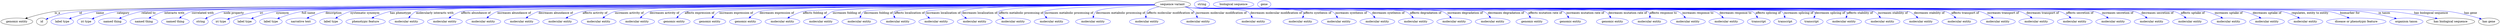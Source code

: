 digraph {
	graph [bb="0,0,10037,123"];
	node [label="\N"];
	"sequence variant"	 [height=0.5,
		label="sequence variant",
		pos="4746.7,105",
		width=1.9318];
	"genomic entity"	 [height=0.5,
		pos="63.694,18",
		width=1.7693];
	"sequence variant" -> "genomic entity"	 [label=is_a,
		lp="247.69,61.5",
		pos="e,101.82,32.587 4676.9,104.71 4115.1,102.36 351.36,86.017 236.69,69 193.42,62.578 145.86,47.976 111.57,36.035"];
	id	 [height=0.5,
		pos="172.69,18",
		width=0.75];
	"sequence variant" -> id	 [color=blue,
		label=id,
		lp="345.19,61.5",
		pos="e,193.67,29.443 4676.9,104.9 4131.3,104.1 563.93,97.74 339.69,69 280.14,61.367 264.99,56.882 208.69,36 206.83,35.307 204.93,34.546 \
203.03,33.739",
		style=solid];
	name	 [color=blue,
		height=0.5,
		label="label type",
		pos="262.69,18",
		width=1.2638];
	"sequence variant" -> name	 [color=blue,
		label=name,
		lp="428.19,61.5",
		pos="e,292.97,31.504 4677,104.73 4128.3,102.56 522.35,87.6 412.69,69 374.2,62.47 332.27,47.501 302.56,35.459",
		style=solid];
	category	 [color=blue,
		height=0.5,
		label="iri type",
		pos="362.69,18",
		width=1.011];
	"sequence variant" -> category	 [color=blue,
		label=category,
		lp="525.19,61.5",
		pos="e,388.82,30.768 4677.1,104.73 4135.4,102.59 608.89,87.923 501.69,69 465.12,62.544 425.56,47.133 398.03,34.93",
		style=solid];
	"related to"	 [color=blue,
		height=0.5,
		label="named thing",
		pos="472.69,18",
		width=1.5346];
	"sequence variant" -> "related to"	 [color=blue,
		label="related to",
		lp="630.69,61.5",
		pos="e,502.71,33.189 4677.1,104.74 4142.9,102.71 708.91,88.902 604.69,69 572.38,62.83 537.76,49.163 512.09,37.529",
		style=solid];
	"interacts with"	 [color=blue,
		height=0.5,
		label="named thing",
		pos="600.69,18",
		width=1.5346];
	"sequence variant" -> "interacts with"	 [color=blue,
		label="interacts with",
		lp="736.69,61.5",
		pos="e,624.64,34.405 4677,104.83 4149.4,103.46 800.23,93.846 699.69,69 676.14,63.18 651.9,50.814 633.29,39.717",
		style=solid];
	"correlated with"	 [color=blue,
		height=0.5,
		label="named thing",
		pos="728.69,18",
		width=1.5346];
	"sequence variant" -> "correlated with"	 [color=blue,
		label="correlated with",
		lp="851.69,61.5",
		pos="e,748.73,34.876 4676.9,104.88 4157,103.96 907.28,97.065 810.69,69 791.32,63.369 772.03,51.757 757.04,41.035",
		style=solid];
	"node property"	 [color=blue,
		height=0.5,
		label=string,
		pos="832.69,18",
		width=0.84854];
	"sequence variant" -> "node property"	 [color=blue,
		label="node property",
		lp="976.69,61.5",
		pos="e,853.59,31.48 4677,104.55 4163.8,101.2 986.04,80.034 938.69,69 911.44,62.65 883,48.488 862.44,36.695",
		style=solid];
	iri	 [color=blue,
		height=0.5,
		label="iri type",
		pos="917.69,18",
		width=1.011];
	"sequence variant" -> iri	 [color=blue,
		label=iri,
		lp="1089.2,61.5",
		pos="e,945.68,29.67 4677,104.83 4186.6,103.58 1267.3,95.045 1082.7,69 1037.8,62.66 988.29,45.992 955.35,33.423",
		style=solid];
	synonym	 [color=blue,
		height=0.5,
		label="label type",
		pos="1017.7,18",
		width=1.2638];
	"sequence variant" -> synonym	 [color=blue,
		label=synonym,
		lp="1178.2,61.5",
		pos="e,1046.1,32.084 4676.8,104.64 4183.5,102.04 1242.6,85.877 1152.7,69 1118.6,62.597 1081.9,48.196 1055.4,36.324",
		style=solid];
	"full name"	 [color=blue,
		height=0.5,
		label="label type",
		pos="1126.7,18",
		width=1.2638];
	"sequence variant" -> "full name"	 [color=blue,
		label="full name",
		lp="1286.2,61.5",
		pos="e,1154.9,32.202 4677,104.62 4192.6,101.95 1346.7,85.583 1259.7,69 1226.2,62.611 1190.1,48.283 1164,36.435",
		style=solid];
	description	 [color=blue,
		height=0.5,
		label="narrative text",
		pos="1247.7,18",
		width=1.6068];
	"sequence variant" -> description	 [color=blue,
		label=description,
		lp="1392.2,61.5",
		pos="e,1275.2,34.155 4677.1,104.65 4201.4,102.22 1445.6,87.382 1361.7,69 1334.5,63.032 1305.8,50.187 1284,38.881",
		style=solid];
	"systematic synonym"	 [color=blue,
		height=0.5,
		label="label type",
		pos="1368.7,18",
		width=1.2638];
	"sequence variant" -> "systematic synonym"	 [color=blue,
		label="systematic synonym",
		lp="1520.7,61.5",
		pos="e,1391.1,33.887 4677,104.69 4209.3,102.56 1545.3,89.546 1464.7,69 1441.6,63.123 1418,50.672 1400,39.544",
		style=solid];
	"has phenotype"	 [color=blue,
		height=0.5,
		label="phenotypic feature",
		pos="1508.7,18",
		width=2.1304];
	"sequence variant" -> "has phenotype"	 [color=blue,
		label="has phenotype",
		lp="1667.2,61.5",
		pos="e,1538.4,34.65 4676.9,104.97 4229.9,104.67 1781.7,101.54 1627.7,69 1599.7,63.079 1570.1,50.414 1547.4,39.187",
		style=solid];
	"molecularly interacts with"	 [color=blue,
		height=0.5,
		label="molecular entity",
		pos="1672.7,18",
		width=1.9137];
	"sequence variant" -> "molecularly interacts with"	 [color=blue,
		label="molecularly interacts with",
		lp="1806.2,61.5",
		pos="e,1688.1,35.801 4677,104.8 4232.2,103.48 1806.1,95.068 1734.7,69 1719.9,63.614 1706.2,53.092 1695.4,42.997",
		style=solid];
	"affects abundance of"	 [color=blue,
		height=0.5,
		label="molecular entity",
		pos="1828.7,18",
		width=1.9137];
	"sequence variant" -> "affects abundance of"	 [color=blue,
		label="affects abundance of",
		lp="1974.2,61.5",
		pos="e,1851,35.117 4676.8,104.59 4247.9,102.05 1986.3,87.734 1917.7,69 1897,63.34 1876,51.687 1859.6,40.946",
		style=solid];
	"increases abundance of"	 [color=blue,
		height=0.5,
		label="molecular entity",
		pos="1984.7,18",
		width=1.9137];
	"sequence variant" -> "increases abundance of"	 [color=blue,
		label="increases abundance of",
		lp="2128.2,61.5",
		pos="e,2004.8,35.348 4677.1,104.59 4262.2,102.08 2129.1,88.261 2064.7,69 2046,63.4 2027.4,52.028 2012.9,41.441",
		style=solid];
	"decreases abundance of"	 [color=blue,
		height=0.5,
		label="molecular entity",
		pos="2140.7,18",
		width=1.9137];
	"sequence variant" -> "decreases abundance of"	 [color=blue,
		label="decreases abundance of",
		lp="2296.2,61.5",
		pos="e,2163.6,35.109 4677,104.47 4277.3,101.39 2292.4,85.307 2231.7,69 2210.4,63.276 2188.8,51.457 2171.9,40.638",
		style=solid];
	"affects activity of"	 [color=blue,
		height=0.5,
		label="molecular entity",
		pos="2296.7,18",
		width=1.9137];
	"sequence variant" -> "affects activity of"	 [color=blue,
		label="affects activity of",
		lp="2456.7,61.5",
		pos="e,2324.6,34.614 4677,104.73 4300.5,103.17 2522,94.491 2408.7,69 2382.4,63.075 2354.8,50.582 2333.5,39.444",
		style=solid];
	"increases activity of"	 [color=blue,
		height=0.5,
		label="molecular entity",
		pos="2452.7,18",
		width=1.9137];
	"sequence variant" -> "increases activity of"	 [color=blue,
		label="increases activity of",
		lp="2597.2,61.5",
		pos="e,2475.3,35.093 4677.1,104.83 4314,103.83 2647.9,97.665 2542.7,69 2521.8,63.305 2500.6,51.649 2484,40.917",
		style=solid];
	"decreases activity of"	 [color=blue,
		height=0.5,
		label="molecular entity",
		pos="2608.7,18",
		width=1.9137];
	"sequence variant" -> "decreases activity of"	 [color=blue,
		label="decreases activity of",
		lp="2739.7,61.5",
		pos="e,2627.7,35.563 4677,104.9 4327.7,104.27 2780.6,99.747 2683.7,69 2666.2,63.438 2649,52.34 2635.6,41.913",
		style=solid];
	"affects expression of"	 [color=blue,
		height=0.5,
		label="genomic entity",
		pos="2759.7,18",
		width=1.7693];
	"sequence variant" -> "affects expression of"	 [color=blue,
		label="affects expression of",
		lp="2882.2,61.5",
		pos="e,2776,35.526 4677.1,104.92 4342.9,104.38 2914.6,100.27 2825.7,69 2810,63.494 2795.2,52.702 2783.5,42.459",
		style=solid];
	"increases expression of"	 [color=blue,
		height=0.5,
		label="genomic entity",
		pos="2904.7,18",
		width=1.7693];
	"sequence variant" -> "increases expression of"	 [color=blue,
		label="increases expression of",
		lp="3031.2,61.5",
		pos="e,2920.1,35.505 4677,104.85 4358,104.02 3049.2,98.781 2967.7,69 2952.7,63.52 2938.6,52.879 2927.6,42.729",
		style=solid];
	"decreases expression of"	 [color=blue,
		height=0.5,
		label="genomic entity",
		pos="3049.7,18",
		width=1.7693];
	"sequence variant" -> "decreases expression of"	 [color=blue,
		label="decreases expression of",
		lp="3193.2,61.5",
		pos="e,3069.6,35.287 4677,104.51 4376.4,102.25 3203.6,91.983 3128.7,69 3110.2,63.315 3091.8,51.937 3077.5,41.368",
		style=solid];
	"affects folding of"	 [color=blue,
		height=0.5,
		label="molecular entity",
		pos="3200.7,18",
		width=1.9137];
	"sequence variant" -> "affects folding of"	 [color=blue,
		label="affects folding of",
		lp="3344.7,61.5",
		pos="e,3225.3,35.035 4677.1,104.15 4397.1,100.63 3365,86.508 3297.7,69 3275.3,63.168 3252.2,51.345 3234.2,40.549",
		style=solid];
	"increases folding of"	 [color=blue,
		height=0.5,
		label="molecular entity",
		pos="3356.7,18",
		width=1.9137];
	"sequence variant" -> "increases folding of"	 [color=blue,
		label="increases folding of",
		lp="3474.7,61.5",
		pos="e,3372.7,35.724 4677.1,104.33 4412.5,101.64 3480.1,90.666 3420.7,69 3405.5,63.459 3391.2,52.773 3380,42.608",
		style=solid];
	"decreases folding of"	 [color=blue,
		height=0.5,
		label="molecular entity",
		pos="3512.7,18",
		width=1.9137];
	"sequence variant" -> "decreases folding of"	 [color=blue,
		label="decreases folding of",
		lp="3603.7,61.5",
		pos="e,3520.2,36.005 4676.9,104.62 4428.4,103.04 3598.5,95.778 3548.7,69 3538.7,63.635 3530.9,54.143 3525.1,44.79",
		style=solid];
	"affects localization of"	 [color=blue,
		height=0.5,
		label="molecular entity",
		pos="3668.7,18",
		width=1.9137];
	"sequence variant" -> "affects localization of"	 [color=blue,
		label="affects localization of",
		lp="3727.7,61.5",
		pos="e,3663,36.392 4677.3,103.97 4441.6,100.31 3686.3,87.171 3668.7,69 3663,63.093 3661.4,54.766 3661.7,46.549",
		style=solid];
	"increases localization of"	 [color=blue,
		height=0.5,
		label="molecular entity",
		pos="3824.7,18",
		width=1.9137];
	"sequence variant" -> "increases localization of"	 [color=blue,
		label="increases localization of",
		lp="3860.7,61.5",
		pos="e,3803.8,35.43 4677.2,103.65 4460.4,99.284 3810,84.879 3794.7,69 3787.5,61.522 3790.7,52 3797.1,43.213",
		style=solid];
	"decreases localization of"	 [color=blue,
		height=0.5,
		label="molecular entity",
		pos="3980.7,18",
		width=1.9137];
	"sequence variant" -> "decreases localization of"	 [color=blue,
		label="decreases localization of",
		lp="4001.7,61.5",
		pos="e,3951.1,34.3 4676.9,104.5 4484.6,102.77 3960.2,95.623 3934.7,69 3925.9,59.848 3932.4,49.511 3942.9,40.547",
		style=solid];
	"affects metabolic processing of"	 [color=blue,
		height=0.5,
		label="molecular entity",
		pos="4136.7,18",
		width=1.9137];
	"sequence variant" -> "affects metabolic processing of"	 [color=blue,
		label="affects metabolic processing of",
		lp="4162.2,61.5",
		pos="e,4098.9,33.306 4677.2,103.81 4509.9,100.61 4097.1,90.547 4076.7,69 4066.4,58.134 4075.9,47.232 4090.1,38.313",
		style=solid];
	"increases metabolic processing of"	 [color=blue,
		height=0.5,
		label="molecular entity",
		pos="4292.7,18",
		width=1.9137];
	"sequence variant" -> "increases metabolic processing of"	 [color=blue,
		label="increases metabolic processing of",
		lp="4346.7,61.5",
		pos="e,4267.6,34.791 4677.9,102.42 4545.9,97.125 4268.9,84.261 4254.7,69 4246.9,60.576 4251.7,50.565 4260.2,41.652",
		style=solid];
	"decreases metabolic processing of"	 [color=blue,
		height=0.5,
		label="molecular entity",
		pos="4448.7,18",
		width=1.9137];
	"sequence variant" -> "decreases metabolic processing of"	 [color=blue,
		label="decreases metabolic processing of",
		lp="4542.2,61.5",
		pos="e,4443.2,36.149 4678.5,101.46 4595.2,96.438 4463.7,85.915 4448.7,69 4443.2,62.851 4441.7,54.457 4442,46.254",
		style=solid];
	"affects molecular modification of"	 [color=blue,
		height=0.5,
		label="molecular entity",
		pos="4643.7,18",
		width=1.9137];
	"sequence variant" -> "affects molecular modification of"	 [color=blue,
		label="affects molecular modification of",
		lp="4736.7,61.5",
		pos="e,4639.3,36.12 4695.4,92.725 4673.4,86.332 4651.2,77.982 4644.7,69 4640,62.511 4638.5,54.246 4638.5,46.268",
		style=solid];
	"increases molecular modification of"	 [color=blue,
		height=0.5,
		label="molecular entity",
		pos="4850.7,18",
		width=1.9137];
	"sequence variant" -> "increases molecular modification of"	 [color=blue,
		label="increases molecular modification of",
		lp="4938.2,61.5",
		pos="e,4846.4,36.44 4793.4,91.56 4806.1,86.158 4818.9,78.816 4828.7,69 4835,62.678 4839.6,54.274 4842.9,46.114",
		style=solid];
	"decreases molecular modification of"	 [color=blue,
		height=0.5,
		label="molecular entity",
		pos="5070.7,18",
		width=1.9137];
	"sequence variant" -> "decreases molecular modification of"	 [color=blue,
		label="decreases molecular modification of",
		lp="5155.2,61.5",
		pos="e,5064.9,36.212 4796.4,92.404 4805.8,90.355 4815.5,88.437 4824.7,87 4872.3,79.565 4999.9,94.63 5040.7,69 5049.5,63.483 5056,54.387 \
5060.7,45.394",
		style=solid];
	"affects synthesis of"	 [color=blue,
		height=0.5,
		label="molecular entity",
		pos="5233.7,18",
		width=1.9137];
	"sequence variant" -> "affects synthesis of"	 [color=blue,
		label="affects synthesis of",
		lp="5316.2,61.5",
		pos="e,5252,35.694 4796,92.18 4805.4,90.126 4815.3,88.264 4824.7,87 4848.6,83.773 5242,86.414 5258.7,69 5265.5,61.882 5263.2,52.54 5257.8,\
43.799",
		style=solid];
	"increases synthesis of"	 [color=blue,
		height=0.5,
		label="molecular entity",
		pos="5389.7,18",
		width=1.9137];
	"sequence variant" -> "increases synthesis of"	 [color=blue,
		label="increases synthesis of",
		lp="5443.7,61.5",
		pos="e,5388.7,36.109 4795.9,92.115 4805.4,90.067 4815.3,88.223 4824.7,87 4854.9,83.057 5348.3,87.214 5372.7,69 5380,63.545 5384.2,54.82 \
5386.6,46.118",
		style=solid];
	"decreases synthesis of"	 [color=blue,
		height=0.5,
		label="molecular entity",
		pos="5545.7,18",
		width=1.9137];
	"sequence variant" -> "decreases synthesis of"	 [color=blue,
		label="decreases synthesis of",
		lp="5585.2,61.5",
		pos="e,5537.2,36.059 4795.5,92.156 4805.1,90.076 4815.2,88.211 4824.7,87 4862.3,82.215 5472.9,86.239 5506.7,69 5517.1,63.698 5525.5,54.217 \
5531.8,44.856",
		style=solid];
	"affects degradation of"	 [color=blue,
		height=0.5,
		label="molecular entity",
		pos="5701.7,18",
		width=1.9137];
	"sequence variant" -> "affects degradation of"	 [color=blue,
		label="affects degradation of",
		lp="5731.2,61.5",
		pos="e,5689.2,35.945 4795.5,92.121 4805.1,90.045 4815.2,88.189 4824.7,87 4870.2,81.316 5607.4,86.8 5649.7,69 5662.5,63.615 5673.8,53.483 \
5682.7,43.66",
		style=solid];
	"increases degradation of"	 [color=blue,
		height=0.5,
		label="molecular entity",
		pos="5857.7,18",
		width=1.9137];
	"sequence variant" -> "increases degradation of"	 [color=blue,
		label="increases degradation of",
		lp="5887.2,61.5",
		pos="e,5842,35.769 4795.5,92.096 4805.1,90.022 4815.2,88.173 4824.7,87 4878.2,80.405 5744.1,87.458 5794.7,69 5809.6,63.571 5823.6,53.044 \
5834.6,42.957",
		style=solid];
	"decreases degradation of"	 [color=blue,
		height=0.5,
		label="molecular entity",
		pos="6013.7,18",
		width=1.9137];
	"sequence variant" -> "decreases degradation of"	 [color=blue,
		label="decreases degradation of",
		lp="6048.2,61.5",
		pos="e,6000.2,35.747 4795.5,92.076 4805.1,90.003 4815.2,88.161 4824.7,87 4887.2,79.38 5899.2,92.192 5957.7,69 5971.3,63.595 5983.7,53.216 \
5993.4,43.224",
		style=solid];
	"affects mutation rate of"	 [color=blue,
		height=0.5,
		label="genomic entity",
		pos="6164.7,18",
		width=1.7693];
	"sequence variant" -> "affects mutation rate of"	 [color=blue,
		label="affects mutation rate of",
		lp="6203.7,61.5",
		pos="e,6154.4,35.925 4795.5,92.061 4805.1,89.99 4815.2,88.151 4824.7,87 4896.1,78.362 6054.3,99.051 6119.7,69 6131.2,63.698 6141,53.855 \
6148.5,44.22",
		style=solid];
	"increases mutation rate of"	 [color=blue,
		height=0.5,
		label="genomic entity",
		pos="6309.7,18",
		width=1.7693];
	"sequence variant" -> "increases mutation rate of"	 [color=blue,
		label="increases mutation rate of",
		lp="6360.7,61.5",
		pos="e,6301.6,36.107 4795.5,92.05 4805.1,89.979 4815.2,88.144 4824.7,87 4864.6,82.203 6235.9,87.256 6271.7,69 6282,63.756 6290.2,54.285 \
6296.3,44.917",
		style=solid];
	"decreases mutation rate of"	 [color=blue,
		height=0.5,
		label="genomic entity",
		pos="6454.7,18",
		width=1.7693];
	"sequence variant" -> "decreases mutation rate of"	 [color=blue,
		label="decreases mutation rate of",
		lp="6519.7,61.5",
		pos="e,6453,36.241 4795.5,92.04 4805.1,89.971 4815.2,88.138 4824.7,87 4869.1,81.688 6399.1,94.735 6435.7,69 6443.3,63.631 6447.9,54.808 \
6450.6,45.998",
		style=solid];
	"affects response to"	 [color=blue,
		height=0.5,
		label="molecular entity",
		pos="6605.7,18",
		width=1.9137];
	"sequence variant" -> "affects response to"	 [color=blue,
		label="affects response to",
		lp="6656.7,61.5",
		pos="e,6607.4,36.191 4795.5,92.032 4805.1,89.964 4815.2,88.133 4824.7,87 4849.1,84.092 6576.8,84.727 6595.7,69 6602.4,63.463 6605.4,54.91 \
6606.7,46.38",
		style=solid];
	"increases response to"	 [color=blue,
		height=0.5,
		label="molecular entity",
		pos="6761.7,18",
		width=1.9137];
	"sequence variant" -> "increases response to"	 [color=blue,
		label="increases response to",
		lp="6790.2,61.5",
		pos="e,6749.8,35.991 4795.5,92.028 4805.1,89.959 4815.2,88.131 4824.7,87 4876.7,80.82 6663.5,89.53 6711.7,69 6724.1,63.726 6735,53.75 \
6743.4,44.009",
		style=solid];
	"decreases response to"	 [color=blue,
		height=0.5,
		label="molecular entity",
		pos="6917.7,18",
		width=1.9137];
	"sequence variant" -> "decreases response to"	 [color=blue,
		label="decreases response to",
		lp="6937.7,61.5",
		pos="e,6901.4,35.584 4795.5,92.023 4805.1,89.955 4815.2,88.127 4824.7,87 4880.6,80.38 6798.5,87.426 6851.7,69 6867.4,63.571 6882.2,52.788 \
6893.9,42.529",
		style=solid];
	"affects splicing of"	 [color=blue,
		height=0.5,
		label=transcript,
		pos="7048.7,18",
		width=1.2277];
	"sequence variant" -> "affects splicing of"	 [color=blue,
		label="affects splicing of",
		lp="7070.7,61.5",
		pos="e,7037.8,35.473 4795.5,92.018 4805.1,89.95 4815.2,88.124 4824.7,87 4884.7,79.912 6945.3,93.204 7000.7,69 7013,63.637 7023.6,53.446 \
7031.7,43.576",
		style=solid];
	"increases splicing of"	 [color=blue,
		height=0.5,
		label=transcript,
		pos="7154.7,18",
		width=1.2277];
	"sequence variant" -> "increases splicing of"	 [color=blue,
		label="increases splicing of",
		lp="7195.7,61.5",
		pos="e,7148.9,36.019 4795.5,92.015 4805.1,89.947 4815.2,88.122 4824.7,87 4856.4,83.263 7095.9,84.762 7123.7,69 7133,63.706 7139.9,54.357 \
7144.7,45.096",
		style=solid];
	"decreases splicing of"	 [color=blue,
		height=0.5,
		label=transcript,
		pos="7260.7,18",
		width=1.2277];
	"sequence variant" -> "decreases splicing of"	 [color=blue,
		label="decreases splicing of",
		lp="7320.7,61.5",
		pos="e,7264.3,35.981 4795.5,92.011 4805.1,89.944 4815.2,88.12 4824.7,87 4858.2,83.055 7230.8,91.773 7255.7,69 7262,63.241 7264.3,54.632 \
7264.7,46.119",
		style=solid];
	"affects stability of"	 [color=blue,
		height=0.5,
		label="molecular entity",
		pos="7391.7,18",
		width=1.9137];
	"sequence variant" -> "affects stability of"	 [color=blue,
		label="affects stability of",
		lp="7441.2,61.5",
		pos="e,7393.4,36.201 4795.5,92.009 4805.1,89.942 4815.2,88.119 4824.7,87 4860,82.857 7354.4,91.664 7381.7,69 7388.4,63.474 7391.4,54.923 \
7392.7,46.392",
		style=solid];
	"increases stability of"	 [color=blue,
		height=0.5,
		label="molecular entity",
		pos="7547.7,18",
		width=1.9137];
	"sequence variant" -> "increases stability of"	 [color=blue,
		label="increases stability of",
		lp="7572.7,61.5",
		pos="e,7535.1,35.774 4795.5,92.006 4805.1,89.94 4815.2,88.117 4824.7,87 4898.4,78.359 7426,96.955 7494.7,69 7507.8,63.683 7519.4,53.458 \
7528.5,43.551",
		style=solid];
	"decreases stability of"	 [color=blue,
		height=0.5,
		label="molecular entity",
		pos="7703.7,18",
		width=1.9137];
	"sequence variant" -> "decreases stability of"	 [color=blue,
		label="decreases stability of",
		lp="7720.2,61.5",
		pos="e,7685.9,35.619 4795.5,92.004 4805.1,89.938 4815.2,88.116 4824.7,87 4902.2,77.925 7558.5,93.141 7632.7,69 7649.4,63.567 7665.5,52.633 \
7678.1,42.277",
		style=solid];
	"affects transport of"	 [color=blue,
		height=0.5,
		label="molecular entity",
		pos="7859.7,18",
		width=1.9137];
	"sequence variant" -> "affects transport of"	 [color=blue,
		label="affects transport of",
		lp="7866.2,61.5",
		pos="e,7840.2,35.391 4795.5,92.001 4805.1,89.935 4815.2,88.114 4824.7,87 4906.3,77.457 7703,92.691 7781.7,69 7799.9,63.512 7817.9,52.305 \
7831.9,41.791",
		style=solid];
	"increases transport of"	 [color=blue,
		height=0.5,
		label="molecular entity",
		pos="8015.7,18",
		width=1.9137];
	"sequence variant" -> "increases transport of"	 [color=blue,
		label="increases transport of",
		lp="8019.2,61.5",
		pos="e,7991.9,35.177 4795.5,91.999 4805.1,89.933 4815.2,88.113 4824.7,87 4910.1,77.017 7838.4,90.406 7921.7,69 7943.6,63.374 7965.9,51.561 \
7983.3,40.72",
		style=solid];
	"decreases transport of"	 [color=blue,
		height=0.5,
		label="molecular entity",
		pos="8171.7,18",
		width=1.9137];
	"sequence variant" -> "decreases transport of"	 [color=blue,
		label="decreases transport of",
		lp="8178.2,61.5",
		pos="e,8149.1,35.171 4795.5,91.997 4805.1,89.931 4815.2,88.111 4824.7,87 4914.6,76.514 7994.3,92.306 8081.7,69 8102.6,63.418 8123.8,51.769 \
8140.4,41.011",
		style=solid];
	"affects secretion of"	 [color=blue,
		height=0.5,
		label="molecular entity",
		pos="8327.7,18",
		width=1.9137];
	"sequence variant" -> "affects secretion of"	 [color=blue,
		label="affects secretion of",
		lp="8329.7,61.5",
		pos="e,8306.2,35.164 4795.5,91.995 4805.1,89.93 4815.2,88.11 4824.7,87 4919,76.011 8150.2,94.342 8241.7,69 8261.9,63.408 8282.1,51.758 \
8297.9,41.003",
		style=solid];
	"increases secretion of"	 [color=blue,
		height=0.5,
		label="molecular entity",
		pos="8483.7,18",
		width=1.9137];
	"sequence variant" -> "increases secretion of"	 [color=blue,
		label="increases secretion of",
		lp="8484.7,61.5",
		pos="e,8459.2,34.936 4795.5,91.994 4805.1,89.928 4815.2,88.109 4824.7,87 4922.9,75.558 8289.7,92.748 8385.7,69 8408.7,63.302 8432.4,51.195 \
8450.7,40.207",
		style=solid];
	"decreases secretion of"	 [color=blue,
		height=0.5,
		label="molecular entity",
		pos="8639.7,18",
		width=1.9137];
	"sequence variant" -> "decreases secretion of"	 [color=blue,
		label="decreases secretion of",
		lp="8645.7,61.5",
		pos="e,8616.5,35.18 4795.5,91.992 4805.1,89.927 4815.2,88.108 4824.7,87 4927.4,75.049 8447.6,95.137 8547.7,69 8569.2,63.38 8591.1,51.566 \
8608.1,40.724",
		style=solid];
	"affects uptake of"	 [color=blue,
		height=0.5,
		label="molecular entity",
		pos="8795.7,18",
		width=1.9137];
	"sequence variant" -> "affects uptake of"	 [color=blue,
		label="affects uptake of",
		lp="8791.2,61.5",
		pos="e,8774.2,35.169 4795.5,91.99 4805.1,89.925 4815.2,88.107 4824.7,87 4931.9,74.54 8605.7,97.78 8709.7,69 8729.9,63.414 8750.1,51.765 \
8765.9,41.008",
		style=solid];
	"increases uptake of"	 [color=blue,
		height=0.5,
		label="molecular entity",
		pos="8951.7,18",
		width=1.9137];
	"sequence variant" -> "increases uptake of"	 [color=blue,
		label="increases uptake of",
		lp="8938.2,61.5",
		pos="e,8924.1,34.706 4795.5,91.989 4805.1,89.924 4815.2,88.106 4824.7,87 4935.5,74.128 8731.8,93.082 8840.7,69 8866.8,63.217 8894.2,50.726 \
8915.2,39.553",
		style=solid];
	"decreases uptake of"	 [color=blue,
		height=0.5,
		label="molecular entity",
		pos="9107.7,18",
		width=1.9137];
	"sequence variant" -> "decreases uptake of"	 [color=blue,
		label="decreases uptake of",
		lp="9094.2,61.5",
		pos="e,9079.6,34.709 4795.5,91.988 4805.1,89.923 4815.2,88.106 4824.7,87 4939.8,73.644 8881.5,93.615 8994.7,69 9021.3,63.223 9049.1,50.731 \
9070.5,39.557",
		style=solid];
	"regulates, entity to entity"	 [color=blue,
		height=0.5,
		label="molecular entity",
		pos="9263.7,18",
		width=1.9137];
	"sequence variant" -> "regulates, entity to entity"	 [color=blue,
		label="regulates, entity to entity",
		lp="9264.7,61.5",
		pos="e,9235.9,34.71 4795.5,91.987 4805.1,89.922 4815.2,88.105 4824.7,87 4944.1,73.151 9034.3,94.729 9151.7,69 9178.1,63.223 9205.7,50.732 \
9226.9,39.558",
		style=solid];
	"biomarker for"	 [color=blue,
		height=0.5,
		label="disease or phenotypic feature",
		pos="9464.7,18",
		width=3.1775];
	"sequence variant" -> "biomarker for"	 [color=blue,
		label="biomarker for",
		lp="9425.7,61.5",
		pos="e,9431.5,35.231 4795.5,91.985 4805.1,89.921 4815.2,88.104 4824.7,87 4949.2,72.569 9213.7,92.864 9336.7,69 9366.3,63.25 9397.9,50.769 \
9422.2,39.594",
		style=solid];
	"in taxon"	 [color=blue,
		height=0.5,
		label="organism taxon",
		pos="9662.7,18",
		width=1.8234];
	"sequence variant" -> "in taxon"	 [color=blue,
		label="in taxon",
		lp="9566.2,61.5",
		pos="e,9621.5,32.031 4795.5,91.985 4805.1,89.92 4815.2,88.104 4824.7,87 5080.9,57.315 9211.9,102.4 9467.7,69 9517.6,62.484 9573,47.194 \
9611.9,35.045",
		style=solid];
	"has biological sequence"	 [height=0.5,
		pos="9841.7,18",
		width=2.6359];
	"sequence variant" -> "has biological sequence"	 [color=blue,
		label="has biological sequence",
		lp="9754.7,61.5",
		pos="e,9786.3,32.635 4795.5,91.984 4805.1,89.919 4815.2,88.103 4824.7,87 5087.8,56.529 9329.2,96.209 9592.7,69 9655.7,62.491 9726.4,47.236 \
9776.3,35.095",
		style=solid];
	"has gene"	 [height=0.5,
		pos="9995.7,18",
		width=1.1555];
	"sequence variant" -> "has gene"	 [color=blue,
		label="has gene",
		lp="9914.7,61.5",
		pos="e,9964.9,30.267 4795.5,91.982 4805.1,89.918 4815.2,88.102 4824.7,87 5100.6,55.077 9548.5,106.07 9823.7,69 9869.9,62.775 9920.9,46.387 \
9955.3,33.853",
		style=solid];
	"sequence variant_id"	 [color=blue,
		height=0.5,
		label=string,
		pos="4864.7,105",
		width=0.84854];
	"sequence variant_has biological sequence"	 [color=blue,
		height=0.5,
		label="biological sequence",
		pos="4993.7,105",
		width=2.2387];
	"sequence variant_has gene"	 [color=blue,
		height=0.5,
		label=gene,
		pos="5119.7,105",
		width=0.75827];
}
